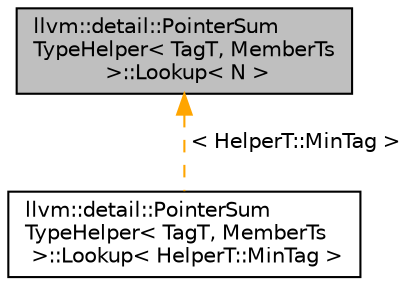 digraph "llvm::detail::PointerSumTypeHelper&lt; TagT, MemberTs &gt;::Lookup&lt; N &gt;"
{
 // LATEX_PDF_SIZE
  bgcolor="transparent";
  edge [fontname="Helvetica",fontsize="10",labelfontname="Helvetica",labelfontsize="10"];
  node [fontname="Helvetica",fontsize="10",shape="box"];
  Node1 [label="llvm::detail::PointerSum\lTypeHelper\< TagT, MemberTs\l \>::Lookup\< N \>",height=0.2,width=0.4,color="black", fillcolor="grey75", style="filled", fontcolor="black",tooltip=" "];
  Node1 -> Node2 [dir="back",color="orange",fontsize="10",style="dashed",label=" \< HelperT::MinTag \>" ,fontname="Helvetica"];
  Node2 [label="llvm::detail::PointerSum\lTypeHelper\< TagT, MemberTs\l \>::Lookup\< HelperT::MinTag \>",height=0.2,width=0.4,color="black",URL="$structllvm_1_1detail_1_1PointerSumTypeHelper_1_1Lookup.html",tooltip=" "];
}
